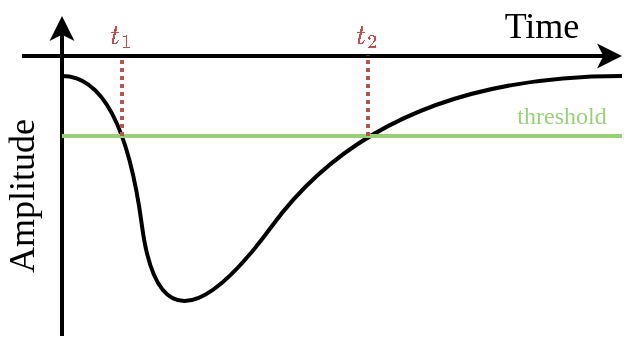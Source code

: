 <mxfile version="13.3.4" type="device"><diagram id="Uo7lI4_x9BMITOi8GTIM" name="Page-1"><mxGraphModel dx="643" dy="351" grid="1" gridSize="10" guides="1" tooltips="1" connect="1" arrows="1" fold="1" page="0" pageScale="1" pageWidth="827" pageHeight="1169" math="1" shadow="0"><root><mxCell id="0"/><mxCell id="1" parent="0"/><mxCell id="dr6hwMRI9y8p--_BoZMJ-1" value="" style="endArrow=classic;html=1;strokeWidth=2;strokeColor=#000000;" parent="1" edge="1"><mxGeometry width="50" height="50" relative="1" as="geometry"><mxPoint x="280" y="380" as="sourcePoint"/><mxPoint x="280" y="220" as="targetPoint"/></mxGeometry></mxCell><mxCell id="dr6hwMRI9y8p--_BoZMJ-2" value="" style="endArrow=classic;html=1;strokeWidth=2;strokeColor=#000000;" parent="1" edge="1"><mxGeometry width="50" height="50" relative="1" as="geometry"><mxPoint x="260" y="240" as="sourcePoint"/><mxPoint x="560" y="240" as="targetPoint"/></mxGeometry></mxCell><mxCell id="dr6hwMRI9y8p--_BoZMJ-19" value="&lt;font style=&quot;font-size: 18px&quot; face=&quot;lmodern&quot;&gt;Amplitude&lt;/font&gt;" style="text;html=1;strokeColor=none;fillColor=none;align=center;verticalAlign=middle;whiteSpace=wrap;rounded=0;rotation=-90;" parent="1" vertex="1"><mxGeometry x="190.08" y="299.94" width="139.86" height="20" as="geometry"/></mxCell><mxCell id="dr6hwMRI9y8p--_BoZMJ-20" value="&lt;font style=&quot;font-size: 18px&quot; face=&quot;lmodern&quot;&gt;Time&lt;br&gt;&lt;/font&gt;" style="text;html=1;strokeColor=none;fillColor=none;align=center;verticalAlign=middle;whiteSpace=wrap;rounded=0;" parent="1" vertex="1"><mxGeometry x="490" y="215" width="60" height="20" as="geometry"/></mxCell><mxCell id="tlXsFxV0iE00eNhXdVQN-3" value="" style="curved=1;endArrow=none;html=1;endFill=0;strokeWidth=2;" edge="1" parent="1"><mxGeometry width="50" height="50" relative="1" as="geometry"><mxPoint x="280" y="250" as="sourcePoint"/><mxPoint x="560" y="250" as="targetPoint"/><Array as="points"><mxPoint x="310" y="250"/><mxPoint x="330" y="400"/><mxPoint x="440" y="250"/></Array></mxGeometry></mxCell><mxCell id="tlXsFxV0iE00eNhXdVQN-4" value="" style="endArrow=none;html=1;strokeColor=#97D077;strokeWidth=2;" edge="1" parent="1"><mxGeometry width="50" height="50" relative="1" as="geometry"><mxPoint x="280" y="280" as="sourcePoint"/><mxPoint x="560" y="280" as="targetPoint"/></mxGeometry></mxCell><mxCell id="tlXsFxV0iE00eNhXdVQN-6" value="" style="endArrow=none;dashed=1;html=1;strokeWidth=2;strokeColor=#b85450;fillColor=#f8cecc;dashPattern=1 1;" edge="1" parent="1"><mxGeometry width="50" height="50" relative="1" as="geometry"><mxPoint x="310" y="280" as="sourcePoint"/><mxPoint x="310" y="240" as="targetPoint"/></mxGeometry></mxCell><mxCell id="tlXsFxV0iE00eNhXdVQN-7" value="" style="endArrow=none;dashed=1;html=1;strokeWidth=2;strokeColor=#b85450;fillColor=#f8cecc;dashPattern=1 1;" edge="1" parent="1"><mxGeometry width="50" height="50" relative="1" as="geometry"><mxPoint x="433" y="280" as="sourcePoint"/><mxPoint x="433" y="239.7" as="targetPoint"/></mxGeometry></mxCell><mxCell id="tlXsFxV0iE00eNhXdVQN-8" value="&lt;div&gt;&lt;font color=&quot;#B85450&quot;&gt;$$t_{1}$$&lt;/font&gt;&lt;/div&gt;" style="text;html=1;strokeColor=none;fillColor=none;align=center;verticalAlign=middle;whiteSpace=wrap;rounded=0;fontColor=#FF6666;" vertex="1" parent="1"><mxGeometry x="300" y="220" width="20" height="20" as="geometry"/></mxCell><mxCell id="tlXsFxV0iE00eNhXdVQN-10" value="&lt;div&gt;&lt;font color=&quot;#B85450&quot;&gt;$$t_{2}$$&lt;/font&gt;&lt;/div&gt;" style="text;html=1;strokeColor=none;fillColor=none;align=center;verticalAlign=middle;whiteSpace=wrap;rounded=0;fontColor=#FF6666;" vertex="1" parent="1"><mxGeometry x="423" y="220" width="20" height="20" as="geometry"/></mxCell><mxCell id="tlXsFxV0iE00eNhXdVQN-13" value="&lt;font face=&quot;lmodern&quot; color=&quot;#97D077&quot;&gt;threshold&lt;/font&gt;" style="text;html=1;strokeColor=none;fillColor=none;align=center;verticalAlign=middle;whiteSpace=wrap;rounded=0;fontColor=#FF6666;" vertex="1" parent="1"><mxGeometry x="520" y="260" width="20" height="20" as="geometry"/></mxCell></root></mxGraphModel></diagram></mxfile>
